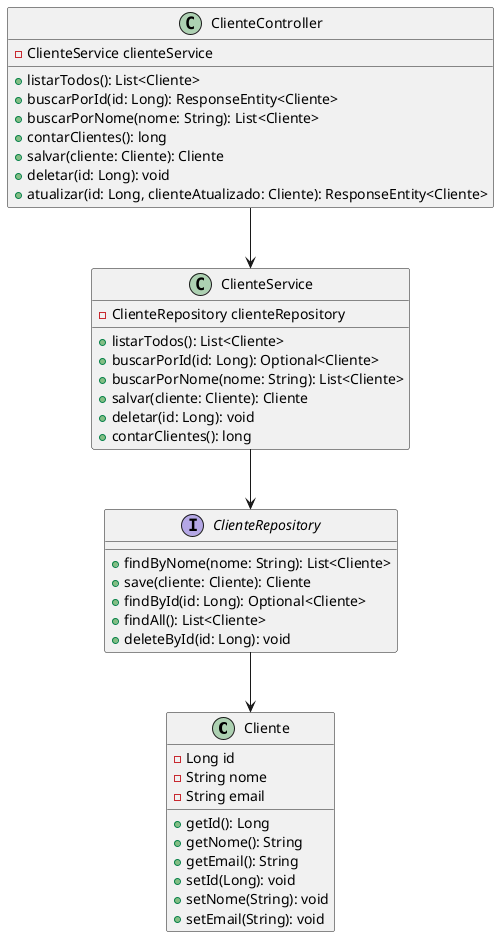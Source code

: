 @startuml
class Cliente {
    - Long id
    - String nome
    - String email
    + getId(): Long
    + getNome(): String
    + getEmail(): String
    + setId(Long): void
    + setNome(String): void
    + setEmail(String): void
}

interface ClienteRepository {
    + findByNome(nome: String): List<Cliente>
    + save(cliente: Cliente): Cliente
    + findById(id: Long): Optional<Cliente>
    + findAll(): List<Cliente>
    + deleteById(id: Long): void
}

class ClienteService {
    - ClienteRepository clienteRepository
    + listarTodos(): List<Cliente>
    + buscarPorId(id: Long): Optional<Cliente>
    + buscarPorNome(nome: String): List<Cliente>
    + salvar(cliente: Cliente): Cliente
    + deletar(id: Long): void
    + contarClientes(): long
}

class ClienteController {
    - ClienteService clienteService
    + listarTodos(): List<Cliente>
    + buscarPorId(id: Long): ResponseEntity<Cliente>
    + buscarPorNome(nome: String): List<Cliente>
    + contarClientes(): long
    + salvar(cliente: Cliente): Cliente
    + deletar(id: Long): void
    + atualizar(id: Long, clienteAtualizado: Cliente): ResponseEntity<Cliente>
}

ClienteController --> ClienteService
ClienteService --> ClienteRepository
ClienteRepository --> Cliente
@enduml